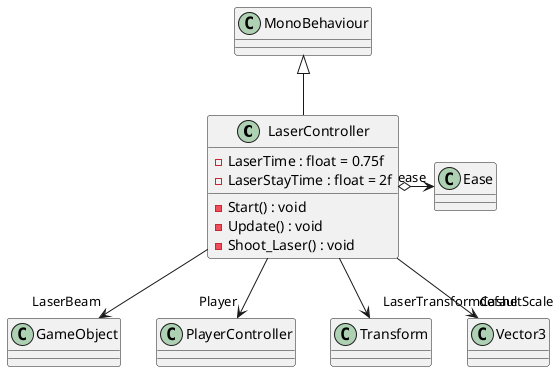 @startuml
class LaserController {
    - LaserTime : float = 0.75f
    - LaserStayTime : float = 2f
    - Start() : void
    - Update() : void
    - Shoot_Laser() : void
}
MonoBehaviour <|-- LaserController
LaserController --> "LaserBeam" GameObject
LaserController --> "Player" PlayerController
LaserController o-> "ease" Ease
LaserController --> "LaserTransformCashe" Transform
LaserController --> "defaultScale" Vector3
@enduml
